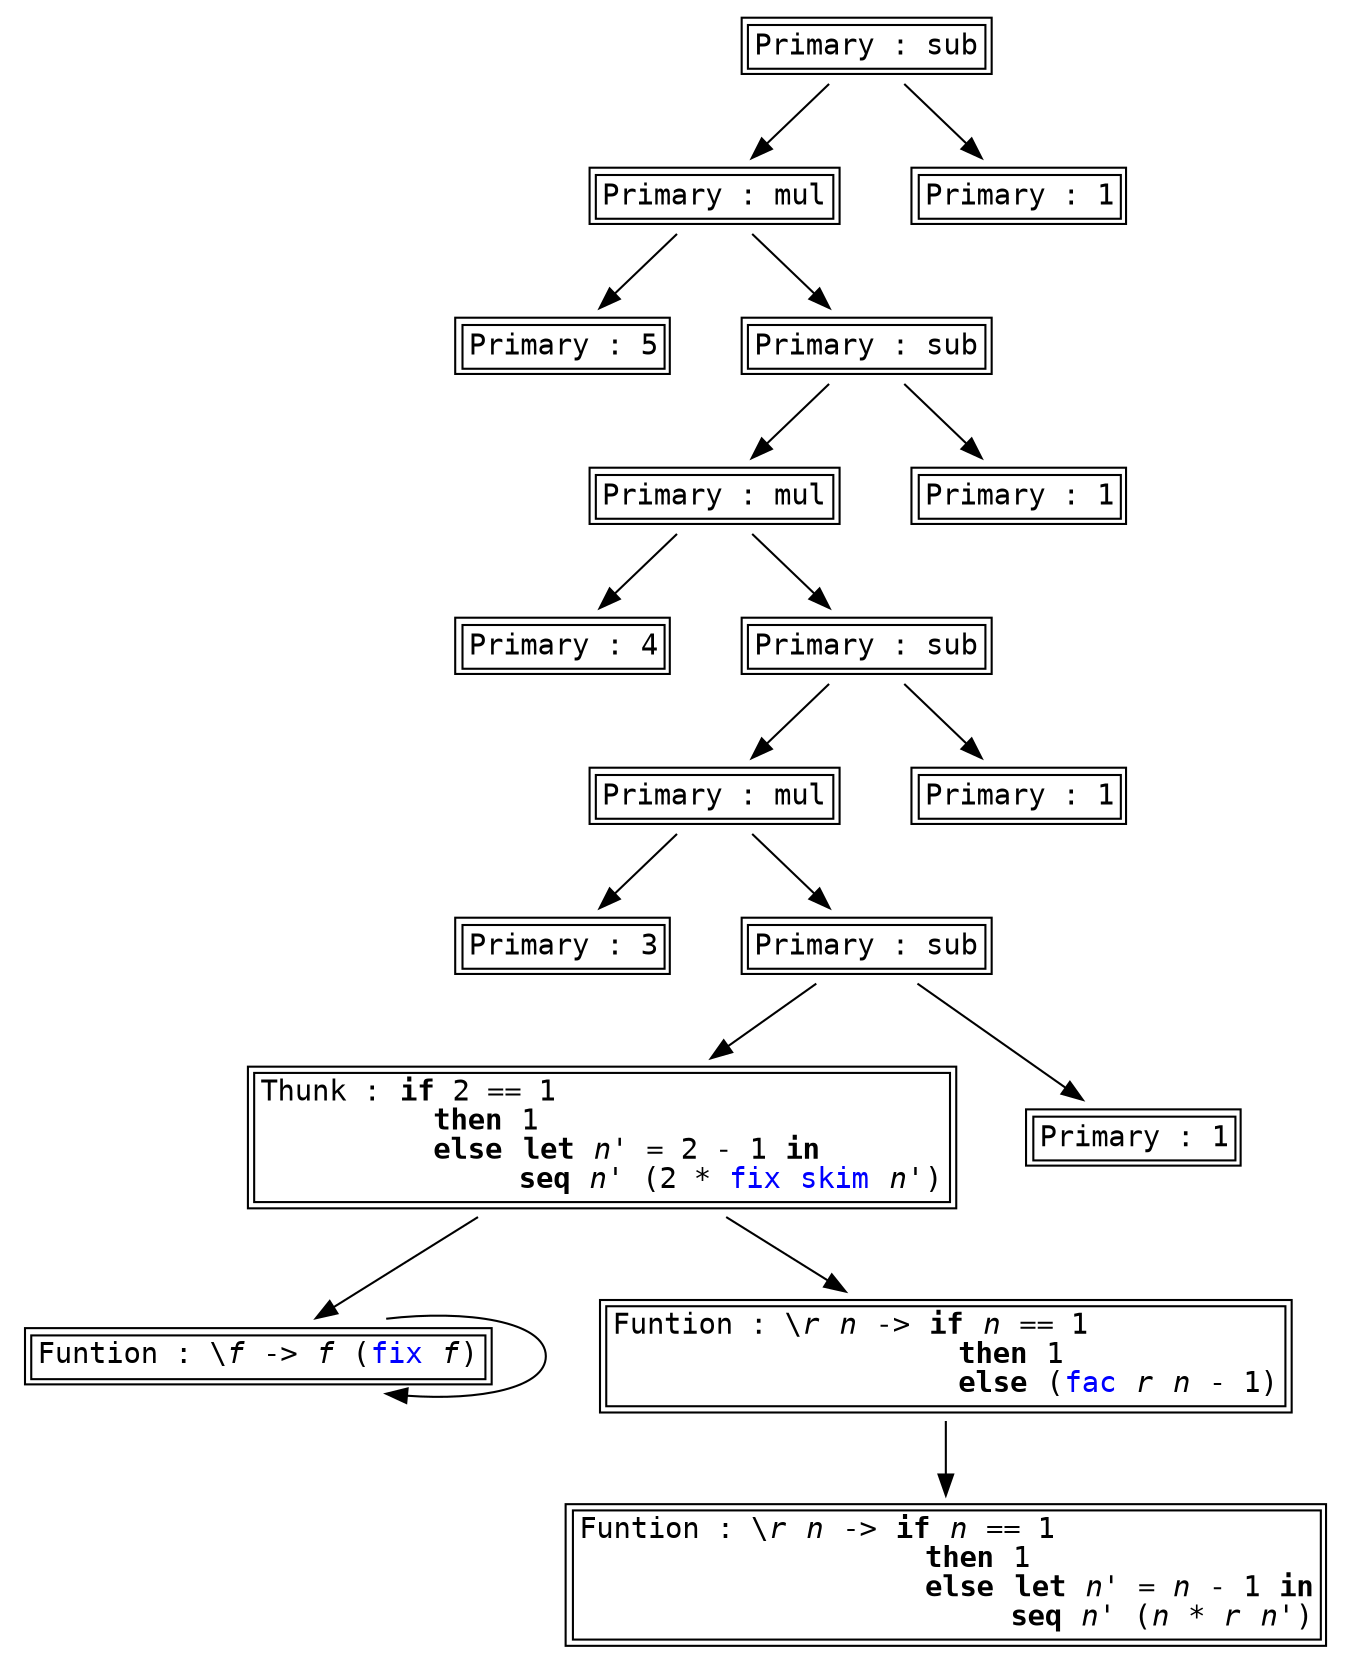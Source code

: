 digraph G {
node [ fontname=monospace, shape=plaintext ];
s0[label=<<TABLE ALIGN="LEFT"><TR><TD BALIGN="LEFT" ALIGN="LEFT">Funtion&nbsp;:&nbsp;\<I>r</I>&nbsp;<I>n</I>&nbsp;-&gt;&nbsp;<B>if</B>&nbsp;<I>n</I>&nbsp;==&nbsp;1&nbsp;&nbsp;&nbsp;&nbsp;&nbsp;&nbsp;&nbsp;&nbsp;&nbsp;&nbsp;&nbsp;&nbsp;&nbsp;&nbsp;&nbsp;<BR />&nbsp;&nbsp;&nbsp;&nbsp;&nbsp;&nbsp;&nbsp;&nbsp;&nbsp;&nbsp;&nbsp;&nbsp;&nbsp;&nbsp;&nbsp;&nbsp;&nbsp;&nbsp;&nbsp;&nbsp;<B>then</B>&nbsp;1&nbsp;&nbsp;&nbsp;&nbsp;&nbsp;&nbsp;&nbsp;&nbsp;&nbsp;&nbsp;&nbsp;&nbsp;&nbsp;&nbsp;&nbsp;&nbsp;<BR />&nbsp;&nbsp;&nbsp;&nbsp;&nbsp;&nbsp;&nbsp;&nbsp;&nbsp;&nbsp;&nbsp;&nbsp;&nbsp;&nbsp;&nbsp;&nbsp;&nbsp;&nbsp;&nbsp;&nbsp;<B>else</B>&nbsp;<B>let</B>&nbsp;<I>n'</I>&nbsp;=&nbsp;<I>n</I>&nbsp;-&nbsp;1&nbsp;<B>in</B><BR />&nbsp;&nbsp;&nbsp;&nbsp;&nbsp;&nbsp;&nbsp;&nbsp;&nbsp;&nbsp;&nbsp;&nbsp;&nbsp;&nbsp;&nbsp;&nbsp;&nbsp;&nbsp;&nbsp;&nbsp;&nbsp;&nbsp;&nbsp;&nbsp;&nbsp;<B>seq</B>&nbsp;<I>n'</I>&nbsp;(<I>n</I>&nbsp;*&nbsp;<I>r</I>&nbsp;<I>n'</I>)<BR /></TD></TR></TABLE>>];
s0;
s1[label=<<TABLE ALIGN="LEFT"><TR><TD BALIGN="LEFT" ALIGN="LEFT">Funtion&nbsp;:&nbsp;\<I>f</I>&nbsp;-&gt;&nbsp;<I>f</I>&nbsp;(<FONT COLOR="blue">fix</FONT>&nbsp;<I>f</I>)<BR /></TD></TR></TABLE>>];
s1 -> s1;
s2[label=<<TABLE ALIGN="LEFT"><TR><TD BALIGN="LEFT" ALIGN="LEFT">Primary&nbsp;:&nbsp;sub<BR /></TD></TR></TABLE>>];
s2 -> s3, s16;
s3[label=<<TABLE ALIGN="LEFT"><TR><TD BALIGN="LEFT" ALIGN="LEFT">Primary&nbsp;:&nbsp;mul<BR /></TD></TR></TABLE>>];
s3 -> s4, s5;
s4[label=<<TABLE ALIGN="LEFT"><TR><TD BALIGN="LEFT" ALIGN="LEFT">Primary&nbsp;:&nbsp;5<BR /></TD></TR></TABLE>>];
s4;
s5[label=<<TABLE ALIGN="LEFT"><TR><TD BALIGN="LEFT" ALIGN="LEFT">Primary&nbsp;:&nbsp;sub<BR /></TD></TR></TABLE>>];
s5 -> s6, s15;
s6[label=<<TABLE ALIGN="LEFT"><TR><TD BALIGN="LEFT" ALIGN="LEFT">Primary&nbsp;:&nbsp;mul<BR /></TD></TR></TABLE>>];
s6 -> s7, s8;
s7[label=<<TABLE ALIGN="LEFT"><TR><TD BALIGN="LEFT" ALIGN="LEFT">Primary&nbsp;:&nbsp;4<BR /></TD></TR></TABLE>>];
s7;
s8[label=<<TABLE ALIGN="LEFT"><TR><TD BALIGN="LEFT" ALIGN="LEFT">Primary&nbsp;:&nbsp;sub<BR /></TD></TR></TABLE>>];
s8 -> s9, s14;
s9[label=<<TABLE ALIGN="LEFT"><TR><TD BALIGN="LEFT" ALIGN="LEFT">Primary&nbsp;:&nbsp;mul<BR /></TD></TR></TABLE>>];
s9 -> s10, s11;
s10[label=<<TABLE ALIGN="LEFT"><TR><TD BALIGN="LEFT" ALIGN="LEFT">Primary&nbsp;:&nbsp;3<BR /></TD></TR></TABLE>>];
s10;
s11[label=<<TABLE ALIGN="LEFT"><TR><TD BALIGN="LEFT" ALIGN="LEFT">Primary&nbsp;:&nbsp;sub<BR /></TD></TR></TABLE>>];
s11 -> s12, s13;
s12[label=<<TABLE ALIGN="LEFT"><TR><TD BALIGN="LEFT" ALIGN="LEFT">Thunk&nbsp;:&nbsp;<B>if</B>&nbsp;2&nbsp;==&nbsp;1&nbsp;&nbsp;&nbsp;&nbsp;&nbsp;&nbsp;&nbsp;&nbsp;&nbsp;&nbsp;&nbsp;&nbsp;&nbsp;&nbsp;&nbsp;&nbsp;&nbsp;&nbsp;&nbsp;&nbsp;&nbsp;&nbsp;<BR />&nbsp;&nbsp;&nbsp;&nbsp;&nbsp;&nbsp;&nbsp;&nbsp;&nbsp;&nbsp;<B>then</B>&nbsp;1&nbsp;&nbsp;&nbsp;&nbsp;&nbsp;&nbsp;&nbsp;&nbsp;&nbsp;&nbsp;&nbsp;&nbsp;&nbsp;&nbsp;&nbsp;&nbsp;&nbsp;&nbsp;&nbsp;&nbsp;&nbsp;&nbsp;&nbsp;<BR />&nbsp;&nbsp;&nbsp;&nbsp;&nbsp;&nbsp;&nbsp;&nbsp;&nbsp;&nbsp;<B>else</B>&nbsp;<B>let</B>&nbsp;<I>n'</I>&nbsp;=&nbsp;2&nbsp;-&nbsp;1&nbsp;<B>in</B>&nbsp;&nbsp;&nbsp;&nbsp;&nbsp;&nbsp;&nbsp;<BR />&nbsp;&nbsp;&nbsp;&nbsp;&nbsp;&nbsp;&nbsp;&nbsp;&nbsp;&nbsp;&nbsp;&nbsp;&nbsp;&nbsp;&nbsp;<B>seq</B>&nbsp;<I>n'</I>&nbsp;(2&nbsp;*&nbsp;<FONT COLOR="blue">fix</FONT>&nbsp;<FONT COLOR="blue">skim</FONT>&nbsp;<I>n'</I>)<BR /></TD></TR></TABLE>>];
s12 -> s1, s17;
s13[label=<<TABLE ALIGN="LEFT"><TR><TD BALIGN="LEFT" ALIGN="LEFT">Primary&nbsp;:&nbsp;1<BR /></TD></TR></TABLE>>];
s13;
s14[label=<<TABLE ALIGN="LEFT"><TR><TD BALIGN="LEFT" ALIGN="LEFT">Primary&nbsp;:&nbsp;1<BR /></TD></TR></TABLE>>];
s14;
s15[label=<<TABLE ALIGN="LEFT"><TR><TD BALIGN="LEFT" ALIGN="LEFT">Primary&nbsp;:&nbsp;1<BR /></TD></TR></TABLE>>];
s15;
s16[label=<<TABLE ALIGN="LEFT"><TR><TD BALIGN="LEFT" ALIGN="LEFT">Primary&nbsp;:&nbsp;1<BR /></TD></TR></TABLE>>];
s16;
s17[label=<<TABLE ALIGN="LEFT"><TR><TD BALIGN="LEFT" ALIGN="LEFT">Funtion&nbsp;:&nbsp;\<I>r</I>&nbsp;<I>n</I>&nbsp;-&gt;&nbsp;<B>if</B>&nbsp;<I>n</I>&nbsp;==&nbsp;1&nbsp;&nbsp;&nbsp;&nbsp;&nbsp;&nbsp;&nbsp;&nbsp;&nbsp;&nbsp;&nbsp;<BR />&nbsp;&nbsp;&nbsp;&nbsp;&nbsp;&nbsp;&nbsp;&nbsp;&nbsp;&nbsp;&nbsp;&nbsp;&nbsp;&nbsp;&nbsp;&nbsp;&nbsp;&nbsp;&nbsp;&nbsp;<B>then</B>&nbsp;1&nbsp;&nbsp;&nbsp;&nbsp;&nbsp;&nbsp;&nbsp;&nbsp;&nbsp;&nbsp;&nbsp;&nbsp;<BR />&nbsp;&nbsp;&nbsp;&nbsp;&nbsp;&nbsp;&nbsp;&nbsp;&nbsp;&nbsp;&nbsp;&nbsp;&nbsp;&nbsp;&nbsp;&nbsp;&nbsp;&nbsp;&nbsp;&nbsp;<B>else</B>&nbsp;(<FONT COLOR="blue">fac</FONT>&nbsp;<I>r</I>&nbsp;<I>n</I>&nbsp;-&nbsp;1)<BR /></TD></TR></TABLE>>];
s17 -> s0;
}